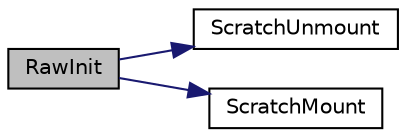 digraph "RawInit"
{
  edge [fontname="Helvetica",fontsize="10",labelfontname="Helvetica",labelfontsize="10"];
  node [fontname="Helvetica",fontsize="10",shape=record];
  rankdir="LR";
  Node1 [label="RawInit",height=0.2,width=0.4,color="black", fillcolor="grey75", style="filled", fontcolor="black"];
  Node1 -> Node2 [color="midnightblue",fontsize="10",style="solid",fontname="Helvetica"];
  Node2 [label="ScratchUnmount",height=0.2,width=0.4,color="black", fillcolor="white", style="filled",URL="$_w_f_raw_8h.html#a2bb3166c9174ea82167a25de5a97d6ce"];
  Node1 -> Node3 [color="midnightblue",fontsize="10",style="solid",fontname="Helvetica"];
  Node3 [label="ScratchMount",height=0.2,width=0.4,color="black", fillcolor="white", style="filled",URL="$_w_f_raw_8h.html#aea63aec51c3626eee9fe707528cdf205"];
}
